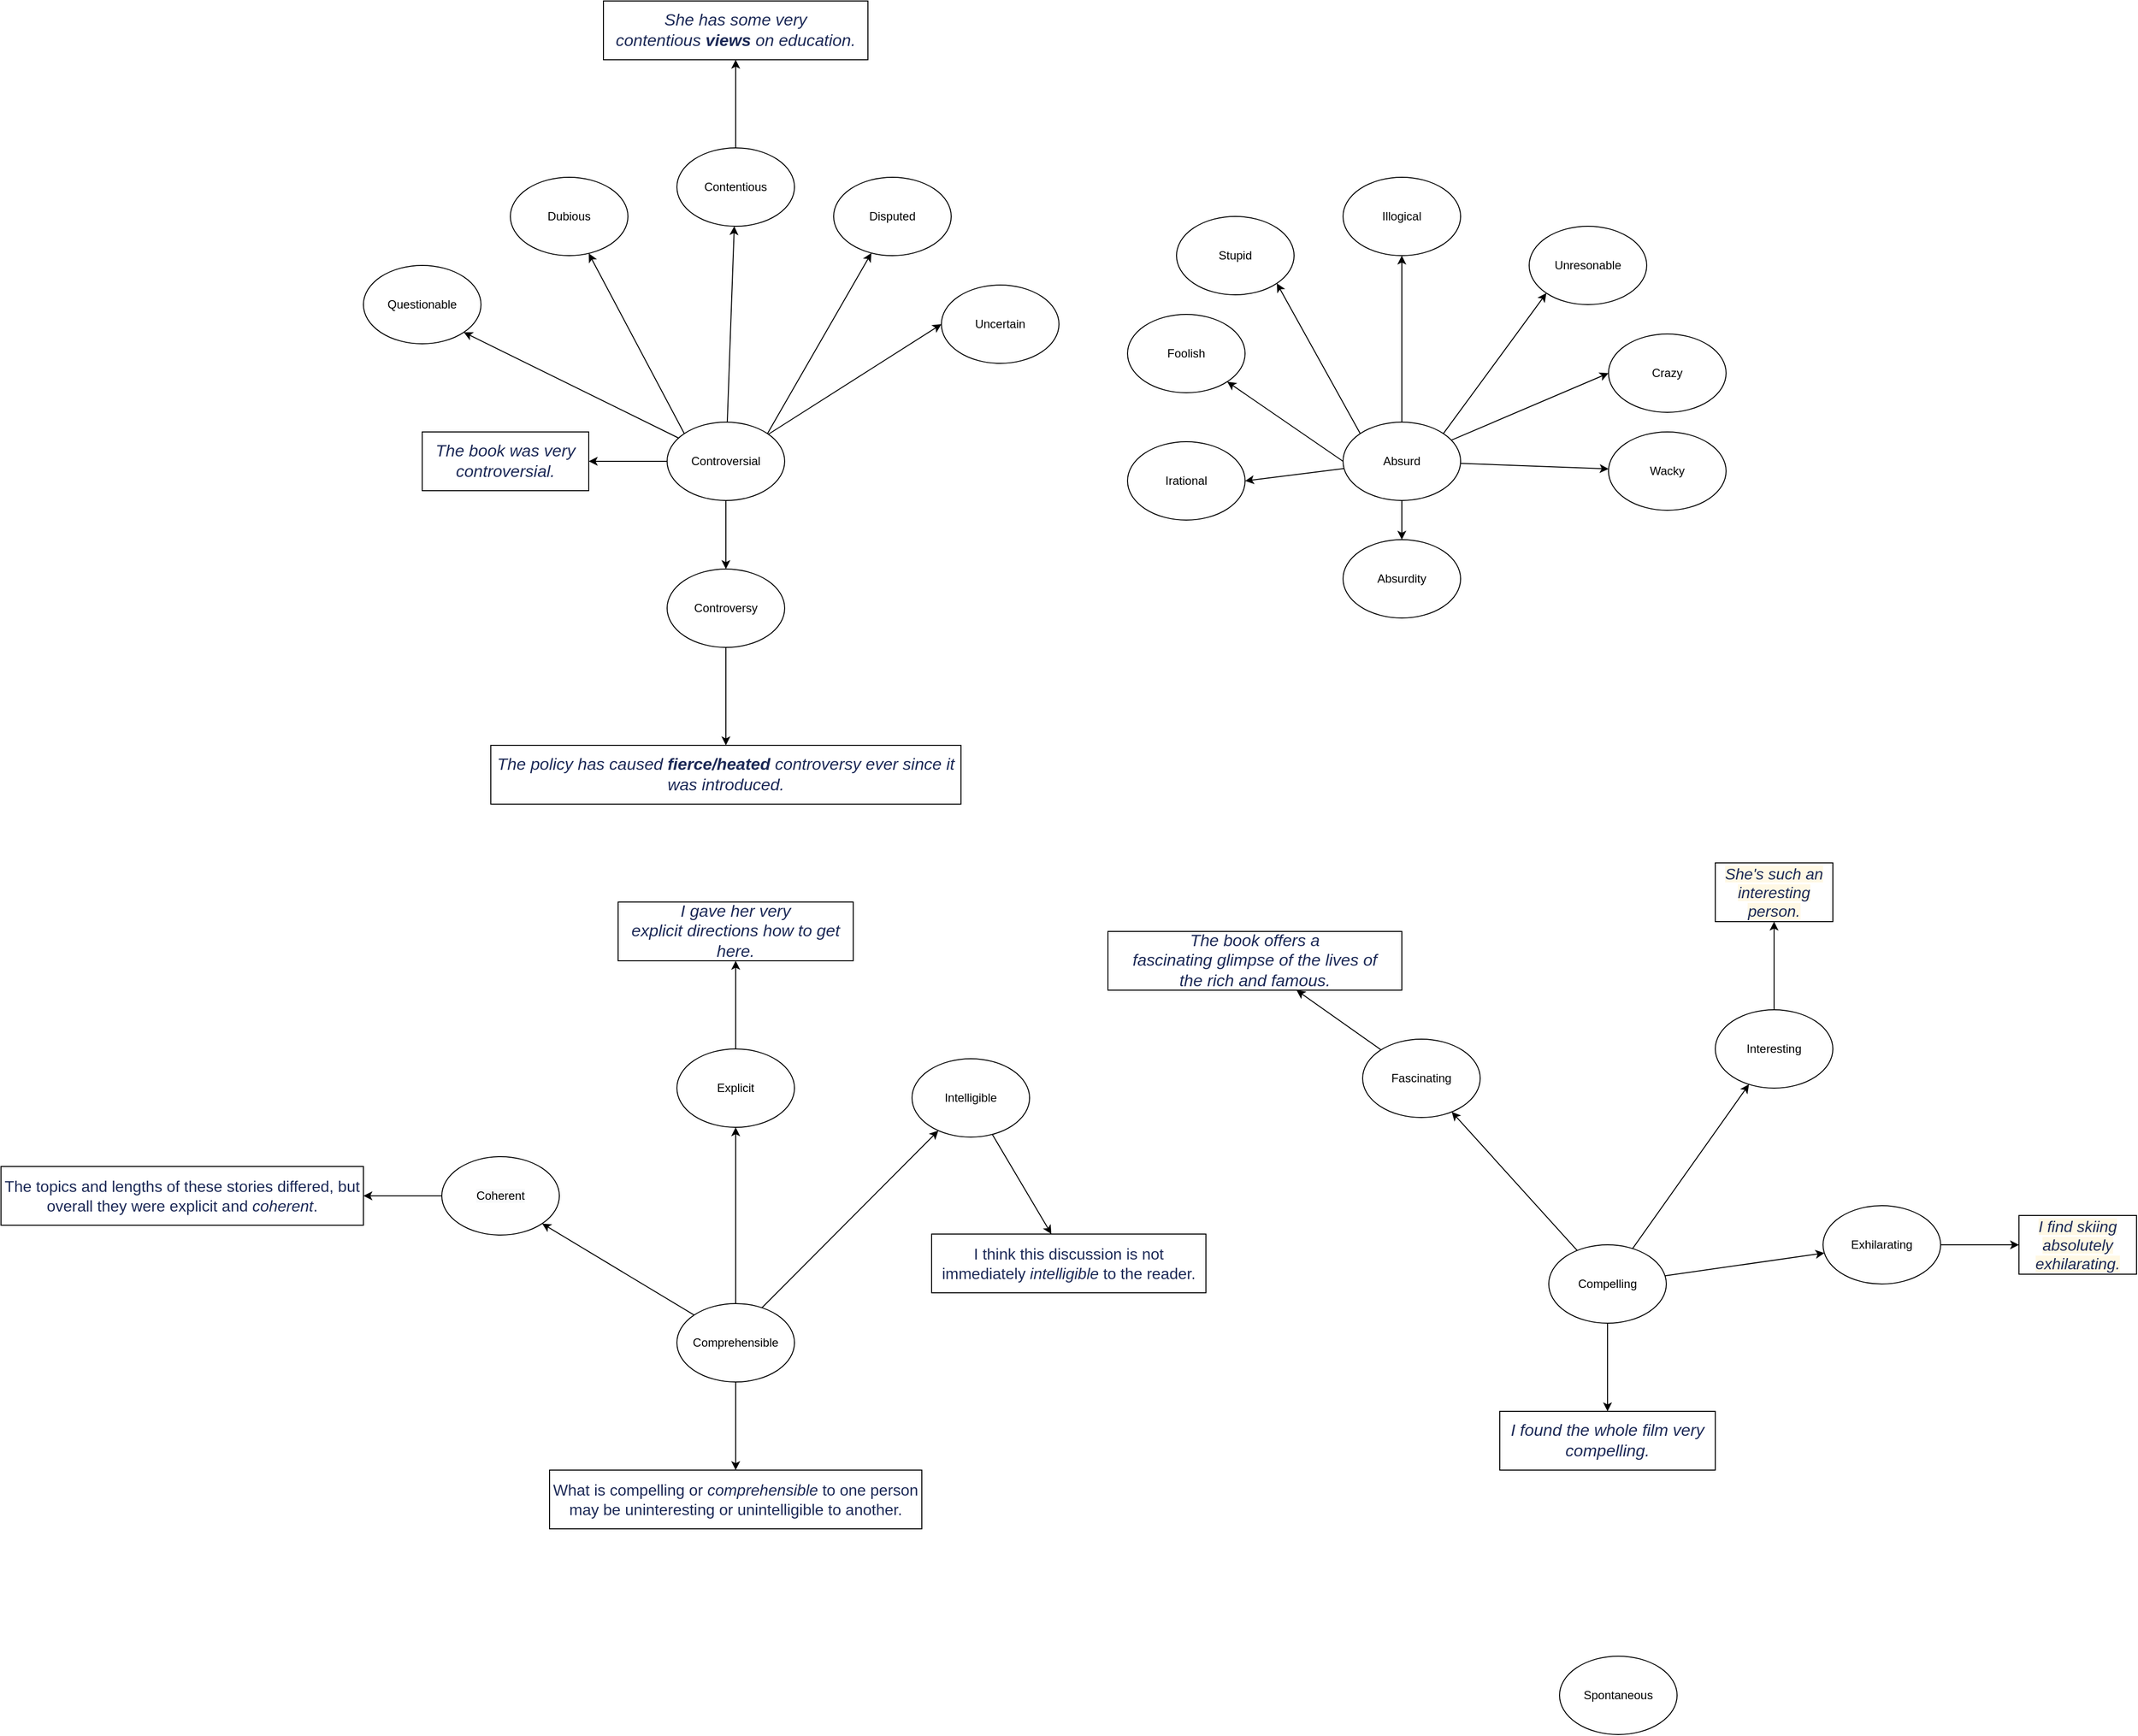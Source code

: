 <mxfile version="15.6.1" type="github" pages="2">
  <diagram id="hA7nYfaYkBIjUXooF4bN" name="Adj">
    <mxGraphModel dx="2182" dy="1942" grid="1" gridSize="10" guides="1" tooltips="1" connect="1" arrows="1" fold="1" page="1" pageScale="1" pageWidth="827" pageHeight="1169" math="0" shadow="0">
      <root>
        <mxCell id="0" />
        <mxCell id="1" parent="0" />
        <mxCell id="55Ju3cq9aCfKq7qBWieg-3" value="" style="rounded=0;orthogonalLoop=1;jettySize=auto;html=1;" parent="1" source="55Ju3cq9aCfKq7qBWieg-1" target="55Ju3cq9aCfKq7qBWieg-2" edge="1">
          <mxGeometry relative="1" as="geometry" />
        </mxCell>
        <mxCell id="55Ju3cq9aCfKq7qBWieg-5" style="rounded=0;orthogonalLoop=1;jettySize=auto;html=1;exitX=1;exitY=0;exitDx=0;exitDy=0;" parent="1" source="55Ju3cq9aCfKq7qBWieg-1" target="55Ju3cq9aCfKq7qBWieg-4" edge="1">
          <mxGeometry relative="1" as="geometry" />
        </mxCell>
        <mxCell id="55Ju3cq9aCfKq7qBWieg-7" style="edgeStyle=none;rounded=0;orthogonalLoop=1;jettySize=auto;html=1;exitX=0;exitY=0;exitDx=0;exitDy=0;" parent="1" source="55Ju3cq9aCfKq7qBWieg-1" target="55Ju3cq9aCfKq7qBWieg-6" edge="1">
          <mxGeometry relative="1" as="geometry" />
        </mxCell>
        <mxCell id="55Ju3cq9aCfKq7qBWieg-9" style="edgeStyle=none;rounded=0;orthogonalLoop=1;jettySize=auto;html=1;entryX=1;entryY=1;entryDx=0;entryDy=0;" parent="1" source="55Ju3cq9aCfKq7qBWieg-1" target="55Ju3cq9aCfKq7qBWieg-8" edge="1">
          <mxGeometry relative="1" as="geometry" />
        </mxCell>
        <mxCell id="55Ju3cq9aCfKq7qBWieg-11" style="edgeStyle=none;rounded=0;orthogonalLoop=1;jettySize=auto;html=1;entryX=0;entryY=0.5;entryDx=0;entryDy=0;" parent="1" source="55Ju3cq9aCfKq7qBWieg-1" target="55Ju3cq9aCfKq7qBWieg-10" edge="1">
          <mxGeometry relative="1" as="geometry" />
        </mxCell>
        <mxCell id="55Ju3cq9aCfKq7qBWieg-13" value="" style="edgeStyle=none;rounded=0;orthogonalLoop=1;jettySize=auto;html=1;" parent="1" source="55Ju3cq9aCfKq7qBWieg-1" target="55Ju3cq9aCfKq7qBWieg-12" edge="1">
          <mxGeometry relative="1" as="geometry" />
        </mxCell>
        <mxCell id="VJlItySSwOdAPPNNXBNr-4" value="" style="edgeStyle=none;rounded=0;orthogonalLoop=1;jettySize=auto;html=1;" parent="1" source="55Ju3cq9aCfKq7qBWieg-1" target="VJlItySSwOdAPPNNXBNr-3" edge="1">
          <mxGeometry relative="1" as="geometry" />
        </mxCell>
        <mxCell id="55Ju3cq9aCfKq7qBWieg-1" value="Controversial" style="ellipse;whiteSpace=wrap;html=1;" parent="1" vertex="1">
          <mxGeometry x="330" y="280" width="120" height="80" as="geometry" />
        </mxCell>
        <mxCell id="VJlItySSwOdAPPNNXBNr-6" value="" style="edgeStyle=none;rounded=0;orthogonalLoop=1;jettySize=auto;html=1;" parent="1" source="55Ju3cq9aCfKq7qBWieg-2" target="VJlItySSwOdAPPNNXBNr-5" edge="1">
          <mxGeometry relative="1" as="geometry" />
        </mxCell>
        <mxCell id="55Ju3cq9aCfKq7qBWieg-2" value="Contentious" style="ellipse;whiteSpace=wrap;html=1;" parent="1" vertex="1">
          <mxGeometry x="340" width="120" height="80" as="geometry" />
        </mxCell>
        <mxCell id="55Ju3cq9aCfKq7qBWieg-4" value="Disputed" style="ellipse;whiteSpace=wrap;html=1;" parent="1" vertex="1">
          <mxGeometry x="500" y="30" width="120" height="80" as="geometry" />
        </mxCell>
        <mxCell id="55Ju3cq9aCfKq7qBWieg-6" value="Dubious" style="ellipse;whiteSpace=wrap;html=1;" parent="1" vertex="1">
          <mxGeometry x="170" y="30" width="120" height="80" as="geometry" />
        </mxCell>
        <mxCell id="55Ju3cq9aCfKq7qBWieg-8" value="Questionable" style="ellipse;whiteSpace=wrap;html=1;" parent="1" vertex="1">
          <mxGeometry x="20" y="120" width="120" height="80" as="geometry" />
        </mxCell>
        <mxCell id="55Ju3cq9aCfKq7qBWieg-10" value="Uncertain" style="ellipse;whiteSpace=wrap;html=1;" parent="1" vertex="1">
          <mxGeometry x="610" y="140" width="120" height="80" as="geometry" />
        </mxCell>
        <mxCell id="VJlItySSwOdAPPNNXBNr-2" value="" style="edgeStyle=none;rounded=0;orthogonalLoop=1;jettySize=auto;html=1;" parent="1" source="55Ju3cq9aCfKq7qBWieg-12" target="VJlItySSwOdAPPNNXBNr-1" edge="1">
          <mxGeometry relative="1" as="geometry" />
        </mxCell>
        <mxCell id="55Ju3cq9aCfKq7qBWieg-12" value="Controversy" style="ellipse;whiteSpace=wrap;html=1;" parent="1" vertex="1">
          <mxGeometry x="330" y="430" width="120" height="80" as="geometry" />
        </mxCell>
        <mxCell id="55Ju3cq9aCfKq7qBWieg-16" value="" style="edgeStyle=none;rounded=0;orthogonalLoop=1;jettySize=auto;html=1;" parent="1" source="55Ju3cq9aCfKq7qBWieg-14" target="55Ju3cq9aCfKq7qBWieg-15" edge="1">
          <mxGeometry relative="1" as="geometry" />
        </mxCell>
        <mxCell id="55Ju3cq9aCfKq7qBWieg-18" style="edgeStyle=none;rounded=0;orthogonalLoop=1;jettySize=auto;html=1;exitX=1;exitY=0;exitDx=0;exitDy=0;entryX=0;entryY=1;entryDx=0;entryDy=0;" parent="1" source="55Ju3cq9aCfKq7qBWieg-14" target="55Ju3cq9aCfKq7qBWieg-17" edge="1">
          <mxGeometry relative="1" as="geometry" />
        </mxCell>
        <mxCell id="55Ju3cq9aCfKq7qBWieg-20" style="edgeStyle=none;rounded=0;orthogonalLoop=1;jettySize=auto;html=1;entryX=0;entryY=0.5;entryDx=0;entryDy=0;" parent="1" source="55Ju3cq9aCfKq7qBWieg-14" target="55Ju3cq9aCfKq7qBWieg-19" edge="1">
          <mxGeometry relative="1" as="geometry" />
        </mxCell>
        <mxCell id="55Ju3cq9aCfKq7qBWieg-22" style="edgeStyle=none;rounded=0;orthogonalLoop=1;jettySize=auto;html=1;exitX=0;exitY=0;exitDx=0;exitDy=0;entryX=1;entryY=1;entryDx=0;entryDy=0;" parent="1" source="55Ju3cq9aCfKq7qBWieg-14" target="55Ju3cq9aCfKq7qBWieg-21" edge="1">
          <mxGeometry relative="1" as="geometry" />
        </mxCell>
        <mxCell id="55Ju3cq9aCfKq7qBWieg-24" style="edgeStyle=none;rounded=0;orthogonalLoop=1;jettySize=auto;html=1;exitX=0;exitY=0.5;exitDx=0;exitDy=0;" parent="1" source="55Ju3cq9aCfKq7qBWieg-14" target="55Ju3cq9aCfKq7qBWieg-23" edge="1">
          <mxGeometry relative="1" as="geometry" />
        </mxCell>
        <mxCell id="55Ju3cq9aCfKq7qBWieg-26" style="edgeStyle=none;rounded=0;orthogonalLoop=1;jettySize=auto;html=1;entryX=1;entryY=0.5;entryDx=0;entryDy=0;" parent="1" source="55Ju3cq9aCfKq7qBWieg-14" target="55Ju3cq9aCfKq7qBWieg-25" edge="1">
          <mxGeometry relative="1" as="geometry" />
        </mxCell>
        <mxCell id="55Ju3cq9aCfKq7qBWieg-28" style="edgeStyle=none;rounded=0;orthogonalLoop=1;jettySize=auto;html=1;" parent="1" source="55Ju3cq9aCfKq7qBWieg-14" target="55Ju3cq9aCfKq7qBWieg-27" edge="1">
          <mxGeometry relative="1" as="geometry" />
        </mxCell>
        <mxCell id="55Ju3cq9aCfKq7qBWieg-30" value="" style="edgeStyle=none;rounded=0;orthogonalLoop=1;jettySize=auto;html=1;" parent="1" source="55Ju3cq9aCfKq7qBWieg-14" target="55Ju3cq9aCfKq7qBWieg-29" edge="1">
          <mxGeometry relative="1" as="geometry" />
        </mxCell>
        <mxCell id="55Ju3cq9aCfKq7qBWieg-14" value="Absurd" style="ellipse;whiteSpace=wrap;html=1;" parent="1" vertex="1">
          <mxGeometry x="1020" y="280" width="120" height="80" as="geometry" />
        </mxCell>
        <mxCell id="55Ju3cq9aCfKq7qBWieg-15" value="Illogical" style="ellipse;whiteSpace=wrap;html=1;" parent="1" vertex="1">
          <mxGeometry x="1020" y="30" width="120" height="80" as="geometry" />
        </mxCell>
        <mxCell id="55Ju3cq9aCfKq7qBWieg-17" value="Unresonable" style="ellipse;whiteSpace=wrap;html=1;" parent="1" vertex="1">
          <mxGeometry x="1210" y="80" width="120" height="80" as="geometry" />
        </mxCell>
        <mxCell id="55Ju3cq9aCfKq7qBWieg-19" value="Crazy" style="ellipse;whiteSpace=wrap;html=1;" parent="1" vertex="1">
          <mxGeometry x="1291" y="190" width="120" height="80" as="geometry" />
        </mxCell>
        <mxCell id="55Ju3cq9aCfKq7qBWieg-21" value="Stupid" style="ellipse;whiteSpace=wrap;html=1;" parent="1" vertex="1">
          <mxGeometry x="850" y="70" width="120" height="80" as="geometry" />
        </mxCell>
        <mxCell id="55Ju3cq9aCfKq7qBWieg-23" value="Foolish" style="ellipse;whiteSpace=wrap;html=1;" parent="1" vertex="1">
          <mxGeometry x="800" y="170" width="120" height="80" as="geometry" />
        </mxCell>
        <mxCell id="55Ju3cq9aCfKq7qBWieg-25" value="Irational" style="ellipse;whiteSpace=wrap;html=1;" parent="1" vertex="1">
          <mxGeometry x="800" y="300" width="120" height="80" as="geometry" />
        </mxCell>
        <mxCell id="55Ju3cq9aCfKq7qBWieg-27" value="Wacky" style="ellipse;whiteSpace=wrap;html=1;" parent="1" vertex="1">
          <mxGeometry x="1291" y="290" width="120" height="80" as="geometry" />
        </mxCell>
        <mxCell id="55Ju3cq9aCfKq7qBWieg-29" value="Absurdity" style="ellipse;whiteSpace=wrap;html=1;" parent="1" vertex="1">
          <mxGeometry x="1020" y="400" width="120" height="80" as="geometry" />
        </mxCell>
        <mxCell id="VJlItySSwOdAPPNNXBNr-1" value="&lt;span style=&quot;color: rgb(29, 42, 87); font-size: 17px; font-style: italic; font-weight: 400; letter-spacing: normal; text-indent: 0px; text-transform: none; word-spacing: 0px; display: inline; float: none;&quot;&gt;The&lt;span&gt;&amp;nbsp;&lt;/span&gt;&lt;/span&gt;&lt;a class=&quot;query&quot; href=&quot;https://dictionary.cambridge.org/vi/dictionary/english/policy&quot; title=&quot;policy&quot; style=&quot;box-sizing: border-box; background-color: transparent; text-decoration: none; color: rgb(29, 42, 87); cursor: pointer; font-size: 17px; font-style: italic; font-weight: 400; letter-spacing: normal; text-indent: 0px; text-transform: none; word-spacing: 0px;&quot;&gt;policy&lt;/a&gt;&lt;span style=&quot;color: rgb(29, 42, 87); font-size: 17px; font-style: italic; font-weight: 400; letter-spacing: normal; text-indent: 0px; text-transform: none; word-spacing: 0px; display: inline; float: none;&quot;&gt;&lt;span&gt;&amp;nbsp;&lt;/span&gt;has&lt;span&gt;&amp;nbsp;&lt;/span&gt;&lt;/span&gt;&lt;a class=&quot;query&quot; href=&quot;https://dictionary.cambridge.org/vi/dictionary/english/cause&quot; title=&quot;caused&quot; style=&quot;box-sizing: border-box; background-color: transparent; text-decoration: none; color: rgb(29, 42, 87); cursor: pointer; font-size: 17px; font-style: italic; font-weight: 400; letter-spacing: normal; text-indent: 0px; text-transform: none; word-spacing: 0px;&quot;&gt;caused&lt;/a&gt;&lt;span style=&quot;color: rgb(29, 42, 87); font-size: 17px; font-style: italic; font-weight: 400; letter-spacing: normal; text-indent: 0px; text-transform: none; word-spacing: 0px; display: inline; float: none;&quot;&gt;&lt;span&gt;&amp;nbsp;&lt;/span&gt;&lt;/span&gt;&lt;span class=&quot;b db&quot; style=&quot;box-sizing: border-box; font-weight: 700; color: rgb(29, 42, 87); font-size: 17px; font-style: italic; letter-spacing: normal; text-indent: 0px; text-transform: none; word-spacing: 0px;&quot;&gt;&lt;a class=&quot;query&quot; href=&quot;https://dictionary.cambridge.org/vi/dictionary/english/fierce&quot; title=&quot;fierce&quot; style=&quot;box-sizing: border-box ; background-color: transparent ; text-decoration: none ; color: rgb(29 , 42 , 87) ; cursor: pointer&quot;&gt;fierce&lt;/a&gt;/&lt;a class=&quot;query&quot; href=&quot;https://dictionary.cambridge.org/vi/dictionary/english/heated&quot; title=&quot;heated&quot; style=&quot;box-sizing: border-box ; background-color: transparent ; text-decoration: none ; color: rgb(29 , 42 , 87) ; cursor: pointer&quot;&gt;heated&lt;/a&gt;&lt;/span&gt;&lt;span style=&quot;color: rgb(29, 42, 87); font-size: 17px; font-style: italic; font-weight: 400; letter-spacing: normal; text-indent: 0px; text-transform: none; word-spacing: 0px; display: inline; float: none;&quot;&gt;&lt;span&gt;&amp;nbsp;&lt;/span&gt;controversy&lt;span&gt;&amp;nbsp;&lt;/span&gt;&lt;/span&gt;&lt;a class=&quot;query&quot; href=&quot;https://dictionary.cambridge.org/vi/dictionary/english/ever&quot; title=&quot;ever&quot; style=&quot;box-sizing: border-box; background-color: transparent; text-decoration: none; color: rgb(29, 42, 87); cursor: pointer; font-size: 17px; font-style: italic; font-weight: 400; letter-spacing: normal; text-indent: 0px; text-transform: none; word-spacing: 0px;&quot;&gt;ever&lt;/a&gt;&lt;span style=&quot;color: rgb(29, 42, 87); font-size: 17px; font-style: italic; font-weight: 400; letter-spacing: normal; text-indent: 0px; text-transform: none; word-spacing: 0px; display: inline; float: none;&quot;&gt;&lt;span&gt;&amp;nbsp;&lt;/span&gt;since it was&lt;span&gt;&amp;nbsp;&lt;/span&gt;&lt;/span&gt;&lt;a class=&quot;query&quot; href=&quot;https://dictionary.cambridge.org/vi/dictionary/english/introduce&quot; title=&quot;introduced&quot; style=&quot;box-sizing: border-box; background-color: transparent; text-decoration: none; color: rgb(29, 42, 87); cursor: pointer; font-size: 17px; font-style: italic; font-weight: 400; letter-spacing: normal; text-indent: 0px; text-transform: none; word-spacing: 0px;&quot;&gt;introduced&lt;/a&gt;&lt;span style=&quot;color: rgb(29, 42, 87); font-size: 17px; font-style: italic; font-weight: 400; letter-spacing: normal; text-indent: 0px; text-transform: none; word-spacing: 0px; display: inline; float: none;&quot;&gt;.&lt;/span&gt;" style="whiteSpace=wrap;html=1;" parent="1" vertex="1">
          <mxGeometry x="150" y="610" width="480" height="60" as="geometry" />
        </mxCell>
        <mxCell id="VJlItySSwOdAPPNNXBNr-3" value="&lt;span style=&quot;color: rgb(29, 42, 87); font-size: 17px; font-style: italic; font-weight: 400; letter-spacing: normal; text-indent: 0px; text-transform: none; word-spacing: 0px; display: inline; float: none;&quot;&gt;The&lt;span&gt;&amp;nbsp;&lt;/span&gt;&lt;/span&gt;&lt;a class=&quot;query&quot; href=&quot;https://dictionary.cambridge.org/vi/dictionary/english/book&quot; title=&quot;book&quot; style=&quot;box-sizing: border-box; background-color: transparent; text-decoration: none; color: rgb(29, 42, 87); cursor: pointer; font-size: 17px; font-style: italic; font-weight: 400; letter-spacing: normal; text-indent: 0px; text-transform: none; word-spacing: 0px;&quot;&gt;book&lt;/a&gt;&lt;span style=&quot;color: rgb(29, 42, 87); font-size: 17px; font-style: italic; font-weight: 400; letter-spacing: normal; text-indent: 0px; text-transform: none; word-spacing: 0px; display: inline; float: none;&quot;&gt;&lt;span&gt;&amp;nbsp;&lt;/span&gt;was very controversial.&lt;/span&gt;" style="whiteSpace=wrap;html=1;" parent="1" vertex="1">
          <mxGeometry x="80" y="290" width="170" height="60" as="geometry" />
        </mxCell>
        <mxCell id="VJlItySSwOdAPPNNXBNr-5" value="&lt;span style=&quot;color: rgb(29, 42, 87); font-size: 17px; font-style: italic; font-weight: 400; letter-spacing: normal; text-indent: 0px; text-transform: none; word-spacing: 0px; display: inline; float: none;&quot;&gt;She has some very contentious&lt;span&gt;&amp;nbsp;&lt;/span&gt;&lt;/span&gt;&lt;span class=&quot;b db&quot; style=&quot;box-sizing: border-box; font-weight: 700; color: rgb(29, 42, 87); font-size: 17px; font-style: italic; letter-spacing: normal; text-indent: 0px; text-transform: none; word-spacing: 0px;&quot;&gt;&lt;a class=&quot;query&quot; href=&quot;https://dictionary.cambridge.org/vi/dictionary/english/view&quot; title=&quot;views&quot; style=&quot;box-sizing: border-box ; background-color: transparent ; text-decoration: none ; color: rgb(29 , 42 , 87) ; cursor: pointer&quot;&gt;views&lt;/a&gt;&lt;/span&gt;&lt;span style=&quot;color: rgb(29, 42, 87); font-size: 17px; font-style: italic; font-weight: 400; letter-spacing: normal; text-indent: 0px; text-transform: none; word-spacing: 0px; display: inline; float: none;&quot;&gt;&lt;span&gt;&amp;nbsp;&lt;/span&gt;on&lt;span&gt;&amp;nbsp;&lt;/span&gt;&lt;/span&gt;&lt;a class=&quot;query&quot; href=&quot;https://dictionary.cambridge.org/vi/dictionary/english/education&quot; title=&quot;education&quot; style=&quot;box-sizing: border-box; background-color: transparent; text-decoration: none; color: rgb(29, 42, 87); cursor: pointer; font-size: 17px; font-style: italic; font-weight: 400; letter-spacing: normal; text-indent: 0px; text-transform: none; word-spacing: 0px;&quot;&gt;education&lt;/a&gt;&lt;span style=&quot;color: rgb(29, 42, 87); font-size: 17px; font-style: italic; font-weight: 400; letter-spacing: normal; text-indent: 0px; text-transform: none; word-spacing: 0px; display: inline; float: none;&quot;&gt;.&lt;/span&gt;" style="whiteSpace=wrap;html=1;" parent="1" vertex="1">
          <mxGeometry x="265" y="-150" width="270" height="60" as="geometry" />
        </mxCell>
        <mxCell id="mvb9WVDTiWPov-UJVNht-3" value="" style="rounded=0;orthogonalLoop=1;jettySize=auto;html=1;" edge="1" parent="1" source="mvb9WVDTiWPov-UJVNht-1" target="mvb9WVDTiWPov-UJVNht-2">
          <mxGeometry relative="1" as="geometry" />
        </mxCell>
        <mxCell id="mvb9WVDTiWPov-UJVNht-7" style="edgeStyle=none;rounded=0;orthogonalLoop=1;jettySize=auto;html=1;exitX=0;exitY=0;exitDx=0;exitDy=0;entryX=1;entryY=1;entryDx=0;entryDy=0;" edge="1" parent="1" source="mvb9WVDTiWPov-UJVNht-1" target="mvb9WVDTiWPov-UJVNht-6">
          <mxGeometry relative="1" as="geometry" />
        </mxCell>
        <mxCell id="mvb9WVDTiWPov-UJVNht-11" style="edgeStyle=none;rounded=0;orthogonalLoop=1;jettySize=auto;html=1;exitX=0.5;exitY=0;exitDx=0;exitDy=0;" edge="1" parent="1" source="mvb9WVDTiWPov-UJVNht-1" target="mvb9WVDTiWPov-UJVNht-10">
          <mxGeometry relative="1" as="geometry" />
        </mxCell>
        <mxCell id="mvb9WVDTiWPov-UJVNht-15" style="edgeStyle=none;rounded=0;orthogonalLoop=1;jettySize=auto;html=1;exitX=0.717;exitY=0.063;exitDx=0;exitDy=0;exitPerimeter=0;" edge="1" parent="1" source="mvb9WVDTiWPov-UJVNht-1" target="mvb9WVDTiWPov-UJVNht-14">
          <mxGeometry relative="1" as="geometry" />
        </mxCell>
        <mxCell id="mvb9WVDTiWPov-UJVNht-1" value="Comprehensible" style="ellipse;whiteSpace=wrap;html=1;" vertex="1" parent="1">
          <mxGeometry x="340" y="1180" width="120" height="80" as="geometry" />
        </mxCell>
        <mxCell id="mvb9WVDTiWPov-UJVNht-2" value="&lt;span class=&quot;deg&quot; style=&quot;box-sizing: border-box; color: rgb(29, 42, 87); font-family: arial, helvetica, sans-serif; font-size: 16px; font-style: normal; font-weight: 400; letter-spacing: normal; text-indent: 0px; text-transform: none; word-spacing: 0px;&quot;&gt;What is compelling or&lt;span&gt;&amp;nbsp;&lt;/span&gt;&lt;em style=&quot;box-sizing: border-box&quot;&gt;comprehensible&lt;/em&gt;&lt;span&gt;&amp;nbsp;&lt;/span&gt;to one person may be uninteresting or unintelligible to another.&lt;/span&gt;&lt;span style=&quot;color: rgb(29, 42, 87); font-family: arial, helvetica, sans-serif; font-size: 16px; font-style: normal; font-weight: 400; letter-spacing: normal; text-indent: 0px; text-transform: none; word-spacing: 0px; display: inline; float: none;&quot;&gt;&lt;/span&gt;&lt;br class=&quot;Apple-interchange-newline&quot;&gt;" style="whiteSpace=wrap;html=1;" vertex="1" parent="1">
          <mxGeometry x="210" y="1350" width="380" height="60" as="geometry" />
        </mxCell>
        <mxCell id="mvb9WVDTiWPov-UJVNht-19" value="" style="edgeStyle=none;rounded=0;orthogonalLoop=1;jettySize=auto;html=1;" edge="1" parent="1" source="mvb9WVDTiWPov-UJVNht-4" target="mvb9WVDTiWPov-UJVNht-18">
          <mxGeometry relative="1" as="geometry" />
        </mxCell>
        <mxCell id="mvb9WVDTiWPov-UJVNht-21" value="" style="edgeStyle=none;rounded=0;orthogonalLoop=1;jettySize=auto;html=1;" edge="1" parent="1" source="mvb9WVDTiWPov-UJVNht-4" target="mvb9WVDTiWPov-UJVNht-20">
          <mxGeometry relative="1" as="geometry" />
        </mxCell>
        <mxCell id="mvb9WVDTiWPov-UJVNht-25" value="" style="edgeStyle=none;rounded=0;orthogonalLoop=1;jettySize=auto;html=1;" edge="1" parent="1" source="mvb9WVDTiWPov-UJVNht-4" target="mvb9WVDTiWPov-UJVNht-24">
          <mxGeometry relative="1" as="geometry" />
        </mxCell>
        <mxCell id="mvb9WVDTiWPov-UJVNht-31" value="" style="edgeStyle=none;rounded=0;orthogonalLoop=1;jettySize=auto;html=1;" edge="1" parent="1" source="mvb9WVDTiWPov-UJVNht-4" target="mvb9WVDTiWPov-UJVNht-30">
          <mxGeometry relative="1" as="geometry" />
        </mxCell>
        <mxCell id="mvb9WVDTiWPov-UJVNht-4" value="Compelling" style="ellipse;whiteSpace=wrap;html=1;" vertex="1" parent="1">
          <mxGeometry x="1230" y="1120" width="120" height="80" as="geometry" />
        </mxCell>
        <mxCell id="mvb9WVDTiWPov-UJVNht-9" value="" style="edgeStyle=none;rounded=0;orthogonalLoop=1;jettySize=auto;html=1;" edge="1" parent="1" source="mvb9WVDTiWPov-UJVNht-6" target="mvb9WVDTiWPov-UJVNht-8">
          <mxGeometry relative="1" as="geometry" />
        </mxCell>
        <mxCell id="mvb9WVDTiWPov-UJVNht-6" value="&lt;span style=&quot;color: rgb(0 , 0 , 0) ; font-family: &amp;#34;helvetica&amp;#34; ; font-size: 12px ; font-style: normal ; font-weight: 400 ; letter-spacing: normal ; text-align: center ; text-indent: 0px ; text-transform: none ; word-spacing: 0px ; background-color: rgb(248 , 249 , 250) ; display: inline ; float: none&quot;&gt;Coherent&lt;/span&gt;" style="ellipse;whiteSpace=wrap;html=1;" vertex="1" parent="1">
          <mxGeometry x="100" y="1030" width="120" height="80" as="geometry" />
        </mxCell>
        <mxCell id="mvb9WVDTiWPov-UJVNht-8" value="&lt;span style=&quot;color: rgb(29 , 42 , 87) ; font-family: &amp;#34;arial&amp;#34; , &amp;#34;helvetica&amp;#34; , sans-serif ; font-size: 16px ; font-style: normal ; font-weight: 400 ; letter-spacing: normal ; text-indent: 0px ; text-transform: none ; word-spacing: 0px ; display: inline ; float: none&quot;&gt;The topics and lengths of these stories differed, but overall they were explicit and&lt;span&gt;&amp;nbsp;&lt;/span&gt;&lt;/span&gt;&lt;em style=&quot;box-sizing: border-box ; color: rgb(29 , 42 , 87) ; font-family: &amp;#34;arial&amp;#34; , &amp;#34;helvetica&amp;#34; , sans-serif ; font-size: 16px ; font-weight: 400 ; letter-spacing: normal ; text-indent: 0px ; text-transform: none ; word-spacing: 0px&quot;&gt;coherent&lt;/em&gt;&lt;span style=&quot;color: rgb(29 , 42 , 87) ; font-family: &amp;#34;arial&amp;#34; , &amp;#34;helvetica&amp;#34; , sans-serif ; font-size: 16px ; font-style: normal ; font-weight: 400 ; letter-spacing: normal ; text-indent: 0px ; text-transform: none ; word-spacing: 0px ; display: inline ; float: none&quot;&gt;.&lt;/span&gt;" style="whiteSpace=wrap;html=1;" vertex="1" parent="1">
          <mxGeometry x="-350" y="1040" width="370" height="60" as="geometry" />
        </mxCell>
        <mxCell id="mvb9WVDTiWPov-UJVNht-13" value="" style="edgeStyle=none;rounded=0;orthogonalLoop=1;jettySize=auto;html=1;" edge="1" parent="1" source="mvb9WVDTiWPov-UJVNht-10" target="mvb9WVDTiWPov-UJVNht-12">
          <mxGeometry relative="1" as="geometry" />
        </mxCell>
        <mxCell id="mvb9WVDTiWPov-UJVNht-10" value="Explicit" style="ellipse;whiteSpace=wrap;html=1;" vertex="1" parent="1">
          <mxGeometry x="340" y="920" width="120" height="80" as="geometry" />
        </mxCell>
        <mxCell id="mvb9WVDTiWPov-UJVNht-12" value="&lt;span style=&quot;color: rgb(29, 42, 87); font-size: 17px; font-style: italic; font-weight: 400; letter-spacing: normal; text-indent: 0px; text-transform: none; word-spacing: 0px; display: inline; float: none;&quot;&gt;I gave her very explicit&lt;span&gt;&amp;nbsp;&lt;/span&gt;&lt;/span&gt;&lt;a class=&quot;query&quot; href=&quot;https://dictionary.cambridge.org/vi/dictionary/english/direction&quot; title=&quot;directions&quot; style=&quot;box-sizing: border-box; background-color: transparent; text-decoration: none; color: rgb(29, 42, 87); cursor: pointer; font-size: 17px; font-style: italic; font-weight: 400; letter-spacing: normal; text-indent: 0px; text-transform: none; word-spacing: 0px;&quot;&gt;directions&lt;/a&gt;&lt;span style=&quot;color: rgb(29, 42, 87); font-size: 17px; font-style: italic; font-weight: 400; letter-spacing: normal; text-indent: 0px; text-transform: none; word-spacing: 0px; display: inline; float: none;&quot;&gt;&lt;span&gt;&amp;nbsp;&lt;/span&gt;how to get here.&lt;/span&gt;" style="whiteSpace=wrap;html=1;" vertex="1" parent="1">
          <mxGeometry x="280" y="770" width="240" height="60" as="geometry" />
        </mxCell>
        <mxCell id="mvb9WVDTiWPov-UJVNht-17" value="" style="edgeStyle=none;rounded=0;orthogonalLoop=1;jettySize=auto;html=1;" edge="1" parent="1" source="mvb9WVDTiWPov-UJVNht-14" target="mvb9WVDTiWPov-UJVNht-16">
          <mxGeometry relative="1" as="geometry" />
        </mxCell>
        <mxCell id="mvb9WVDTiWPov-UJVNht-14" value="Intelligible" style="ellipse;whiteSpace=wrap;html=1;" vertex="1" parent="1">
          <mxGeometry x="580" y="930" width="120" height="80" as="geometry" />
        </mxCell>
        <mxCell id="mvb9WVDTiWPov-UJVNht-16" value="&lt;span style=&quot;color: rgb(29, 42, 87); font-family: arial, helvetica, sans-serif; font-size: 16px; font-style: normal; font-weight: 400; letter-spacing: normal; text-indent: 0px; text-transform: none; word-spacing: 0px; display: inline; float: none;&quot;&gt;I think this discussion is not immediately&lt;span&gt;&amp;nbsp;&lt;/span&gt;&lt;/span&gt;&lt;em style=&quot;box-sizing: border-box; color: rgb(29, 42, 87); font-family: arial, helvetica, sans-serif; font-size: 16px; font-weight: 400; letter-spacing: normal; text-indent: 0px; text-transform: none; word-spacing: 0px;&quot;&gt;intelligible&lt;/em&gt;&lt;span style=&quot;color: rgb(29, 42, 87); font-family: arial, helvetica, sans-serif; font-size: 16px; font-style: normal; font-weight: 400; letter-spacing: normal; text-indent: 0px; text-transform: none; word-spacing: 0px; display: inline; float: none;&quot;&gt;&lt;span&gt;&amp;nbsp;&lt;/span&gt;to the reader.&lt;/span&gt;" style="whiteSpace=wrap;html=1;" vertex="1" parent="1">
          <mxGeometry x="600" y="1109" width="280" height="60" as="geometry" />
        </mxCell>
        <mxCell id="mvb9WVDTiWPov-UJVNht-18" value="&lt;span style=&quot;color: rgb(29, 42, 87); font-size: 17px; font-style: italic; font-weight: 400; letter-spacing: normal; text-indent: 0px; text-transform: none; word-spacing: 0px; display: inline; float: none;&quot;&gt;I&lt;span&gt;&amp;nbsp;&lt;/span&gt;&lt;/span&gt;&lt;a class=&quot;query&quot; href=&quot;https://dictionary.cambridge.org/vi/dictionary/english/found&quot; title=&quot;found&quot; style=&quot;box-sizing: border-box; background-color: transparent; text-decoration: none; color: rgb(29, 42, 87); cursor: pointer; font-size: 17px; font-style: italic; font-weight: 400; letter-spacing: normal; text-indent: 0px; text-transform: none; word-spacing: 0px;&quot;&gt;found&lt;/a&gt;&lt;span style=&quot;color: rgb(29, 42, 87); font-size: 17px; font-style: italic; font-weight: 400; letter-spacing: normal; text-indent: 0px; text-transform: none; word-spacing: 0px; display: inline; float: none;&quot;&gt;&lt;span&gt;&amp;nbsp;&lt;/span&gt;the&lt;span&gt;&amp;nbsp;&lt;/span&gt;&lt;/span&gt;&lt;a class=&quot;query&quot; href=&quot;https://dictionary.cambridge.org/vi/dictionary/english/whole&quot; title=&quot;whole&quot; style=&quot;box-sizing: border-box; background-color: transparent; text-decoration: none; color: rgb(29, 42, 87); cursor: pointer; font-size: 17px; font-style: italic; font-weight: 400; letter-spacing: normal; text-indent: 0px; text-transform: none; word-spacing: 0px;&quot;&gt;whole&lt;/a&gt;&lt;span style=&quot;color: rgb(29, 42, 87); font-size: 17px; font-style: italic; font-weight: 400; letter-spacing: normal; text-indent: 0px; text-transform: none; word-spacing: 0px; display: inline; float: none;&quot;&gt;&lt;span&gt;&amp;nbsp;&lt;/span&gt;&lt;/span&gt;&lt;a class=&quot;query&quot; href=&quot;https://dictionary.cambridge.org/vi/dictionary/english/film&quot; title=&quot;film&quot; style=&quot;box-sizing: border-box; background-color: transparent; text-decoration: none; color: rgb(29, 42, 87); cursor: pointer; font-size: 17px; font-style: italic; font-weight: 400; letter-spacing: normal; text-indent: 0px; text-transform: none; word-spacing: 0px;&quot;&gt;film&lt;/a&gt;&lt;span style=&quot;color: rgb(29, 42, 87); font-size: 17px; font-style: italic; font-weight: 400; letter-spacing: normal; text-indent: 0px; text-transform: none; word-spacing: 0px; display: inline; float: none;&quot;&gt;&lt;span&gt;&amp;nbsp;&lt;/span&gt;very compelling.&lt;/span&gt;" style="whiteSpace=wrap;html=1;" vertex="1" parent="1">
          <mxGeometry x="1180" y="1290" width="220" height="60" as="geometry" />
        </mxCell>
        <mxCell id="mvb9WVDTiWPov-UJVNht-23" value="" style="edgeStyle=none;rounded=0;orthogonalLoop=1;jettySize=auto;html=1;" edge="1" parent="1" source="mvb9WVDTiWPov-UJVNht-20" target="mvb9WVDTiWPov-UJVNht-22">
          <mxGeometry relative="1" as="geometry" />
        </mxCell>
        <mxCell id="mvb9WVDTiWPov-UJVNht-20" value="Fascinating" style="ellipse;whiteSpace=wrap;html=1;" vertex="1" parent="1">
          <mxGeometry x="1040" y="910" width="120" height="80" as="geometry" />
        </mxCell>
        <mxCell id="mvb9WVDTiWPov-UJVNht-22" value="&lt;span style=&quot;color: rgb(29, 42, 87); font-size: 17px; font-style: italic; font-weight: 400; letter-spacing: normal; text-indent: 0px; text-transform: none; word-spacing: 0px; display: inline; float: none;&quot;&gt;The&lt;span&gt;&amp;nbsp;&lt;/span&gt;&lt;/span&gt;&lt;a class=&quot;query&quot; href=&quot;https://dictionary.cambridge.org/vi/dictionary/english/book&quot; title=&quot;book&quot; style=&quot;box-sizing: border-box; background-color: transparent; text-decoration: none; color: rgb(29, 42, 87); cursor: pointer; font-size: 17px; font-style: italic; font-weight: 400; letter-spacing: normal; text-indent: 0px; text-transform: none; word-spacing: 0px;&quot;&gt;book&lt;/a&gt;&lt;span style=&quot;color: rgb(29, 42, 87); font-size: 17px; font-style: italic; font-weight: 400; letter-spacing: normal; text-indent: 0px; text-transform: none; word-spacing: 0px; display: inline; float: none;&quot;&gt;&lt;span&gt;&amp;nbsp;&lt;/span&gt;&lt;/span&gt;&lt;a class=&quot;query&quot; href=&quot;https://dictionary.cambridge.org/vi/dictionary/english/offer&quot; title=&quot;offers&quot; style=&quot;box-sizing: border-box; background-color: transparent; text-decoration: none; color: rgb(29, 42, 87); cursor: pointer; font-size: 17px; font-style: italic; font-weight: 400; letter-spacing: normal; text-indent: 0px; text-transform: none; word-spacing: 0px;&quot;&gt;offers&lt;/a&gt;&lt;span style=&quot;color: rgb(29, 42, 87); font-size: 17px; font-style: italic; font-weight: 400; letter-spacing: normal; text-indent: 0px; text-transform: none; word-spacing: 0px; display: inline; float: none;&quot;&gt;&lt;span&gt;&amp;nbsp;&lt;/span&gt;a fascinating&lt;span&gt;&amp;nbsp;&lt;/span&gt;&lt;/span&gt;&lt;a class=&quot;query&quot; href=&quot;https://dictionary.cambridge.org/vi/dictionary/english/glimpse&quot; title=&quot;glimpse&quot; style=&quot;box-sizing: border-box; background-color: transparent; text-decoration: none; color: rgb(29, 42, 87); cursor: pointer; font-size: 17px; font-style: italic; font-weight: 400; letter-spacing: normal; text-indent: 0px; text-transform: none; word-spacing: 0px;&quot;&gt;glimpse&lt;/a&gt;&lt;span style=&quot;color: rgb(29, 42, 87); font-size: 17px; font-style: italic; font-weight: 400; letter-spacing: normal; text-indent: 0px; text-transform: none; word-spacing: 0px; display: inline; float: none;&quot;&gt;&lt;span&gt;&amp;nbsp;&lt;/span&gt;of the&lt;span&gt;&amp;nbsp;&lt;/span&gt;&lt;/span&gt;&lt;a class=&quot;query&quot; href=&quot;https://dictionary.cambridge.org/vi/dictionary/english/lives&quot; title=&quot;lives&quot; style=&quot;box-sizing: border-box; background-color: transparent; text-decoration: none; color: rgb(29, 42, 87); cursor: pointer; font-size: 17px; font-style: italic; font-weight: 400; letter-spacing: normal; text-indent: 0px; text-transform: none; word-spacing: 0px;&quot;&gt;lives&lt;/a&gt;&lt;span style=&quot;color: rgb(29, 42, 87); font-size: 17px; font-style: italic; font-weight: 400; letter-spacing: normal; text-indent: 0px; text-transform: none; word-spacing: 0px; display: inline; float: none;&quot;&gt;&lt;span&gt;&amp;nbsp;&lt;/span&gt;of the&lt;span&gt;&amp;nbsp;&lt;/span&gt;&lt;/span&gt;&lt;a class=&quot;query&quot; href=&quot;https://dictionary.cambridge.org/vi/dictionary/english/rich&quot; title=&quot;rich&quot; style=&quot;box-sizing: border-box; background-color: transparent; text-decoration: none; color: rgb(29, 42, 87); cursor: pointer; font-size: 17px; font-style: italic; font-weight: 400; letter-spacing: normal; text-indent: 0px; text-transform: none; word-spacing: 0px;&quot;&gt;rich&lt;/a&gt;&lt;span style=&quot;color: rgb(29, 42, 87); font-size: 17px; font-style: italic; font-weight: 400; letter-spacing: normal; text-indent: 0px; text-transform: none; word-spacing: 0px; display: inline; float: none;&quot;&gt;&lt;span&gt;&amp;nbsp;&lt;/span&gt;and&lt;span&gt;&amp;nbsp;&lt;/span&gt;&lt;/span&gt;&lt;a class=&quot;query&quot; href=&quot;https://dictionary.cambridge.org/vi/dictionary/english/famous&quot; title=&quot;famous&quot; style=&quot;box-sizing: border-box; background-color: transparent; text-decoration: none; color: rgb(29, 42, 87); cursor: pointer; font-size: 17px; font-style: italic; font-weight: 400; letter-spacing: normal; text-indent: 0px; text-transform: none; word-spacing: 0px;&quot;&gt;famous&lt;/a&gt;&lt;span style=&quot;color: rgb(29, 42, 87); font-size: 17px; font-style: italic; font-weight: 400; letter-spacing: normal; text-indent: 0px; text-transform: none; word-spacing: 0px; display: inline; float: none;&quot;&gt;.&lt;/span&gt;" style="whiteSpace=wrap;html=1;" vertex="1" parent="1">
          <mxGeometry x="780" y="800" width="300" height="60" as="geometry" />
        </mxCell>
        <mxCell id="mvb9WVDTiWPov-UJVNht-27" value="" style="edgeStyle=none;rounded=0;orthogonalLoop=1;jettySize=auto;html=1;" edge="1" parent="1" source="mvb9WVDTiWPov-UJVNht-24" target="mvb9WVDTiWPov-UJVNht-26">
          <mxGeometry relative="1" as="geometry" />
        </mxCell>
        <mxCell id="mvb9WVDTiWPov-UJVNht-24" value="Interesting" style="ellipse;whiteSpace=wrap;html=1;" vertex="1" parent="1">
          <mxGeometry x="1400" y="880" width="120" height="80" as="geometry" />
        </mxCell>
        <mxCell id="mvb9WVDTiWPov-UJVNht-26" value="&lt;span style=&quot;color: rgb(29 , 42 , 87) ; font-family: &amp;#34;arial&amp;#34; , &amp;#34;helvetica&amp;#34; , sans-serif ; font-size: 16px ; font-style: italic ; text-align: left ; text-indent: -10px ; background-color: rgb(255 , 248 , 228)&quot;&gt;She&#39;s such an interesting person.&lt;/span&gt;" style="whiteSpace=wrap;html=1;" vertex="1" parent="1">
          <mxGeometry x="1400" y="730" width="120" height="60" as="geometry" />
        </mxCell>
        <mxCell id="mvb9WVDTiWPov-UJVNht-33" value="" style="edgeStyle=none;rounded=0;orthogonalLoop=1;jettySize=auto;html=1;" edge="1" parent="1" source="mvb9WVDTiWPov-UJVNht-30" target="mvb9WVDTiWPov-UJVNht-32">
          <mxGeometry relative="1" as="geometry" />
        </mxCell>
        <mxCell id="mvb9WVDTiWPov-UJVNht-30" value="Exhilarating" style="ellipse;whiteSpace=wrap;html=1;" vertex="1" parent="1">
          <mxGeometry x="1510" y="1080" width="120" height="80" as="geometry" />
        </mxCell>
        <mxCell id="mvb9WVDTiWPov-UJVNht-32" value="&lt;span style=&quot;color: rgb(29, 42, 87); font-family: arial, helvetica, sans-serif; font-size: 16px; font-style: italic; font-weight: 400; letter-spacing: normal; text-align: left; text-indent: -10px; text-transform: none; word-spacing: 0px; background-color: rgb(255, 248, 228); display: inline; float: none;&quot;&gt;I find skiing absolutely exhilarating.&lt;/span&gt;" style="whiteSpace=wrap;html=1;" vertex="1" parent="1">
          <mxGeometry x="1710" y="1090" width="120" height="60" as="geometry" />
        </mxCell>
        <mxCell id="mvb9WVDTiWPov-UJVNht-34" value="Spontaneous" style="ellipse;whiteSpace=wrap;html=1;" vertex="1" parent="1">
          <mxGeometry x="1241" y="1540" width="120" height="80" as="geometry" />
        </mxCell>
      </root>
    </mxGraphModel>
  </diagram>
  <diagram id="yKVp5A5MAPlgiIypLwiB" name="Verb">
    <mxGraphModel dx="2182" dy="1942" grid="1" gridSize="10" guides="1" tooltips="1" connect="1" arrows="1" fold="1" page="1" pageScale="1" pageWidth="827" pageHeight="1169" math="0" shadow="0">
      <root>
        <mxCell id="Vq2OGUKHgjPOxV0qXb9g-0" />
        <mxCell id="Vq2OGUKHgjPOxV0qXb9g-1" parent="Vq2OGUKHgjPOxV0qXb9g-0" />
        <mxCell id="Vq2OGUKHgjPOxV0qXb9g-4" value="" style="edgeStyle=orthogonalEdgeStyle;rounded=0;orthogonalLoop=1;jettySize=auto;html=1;" parent="Vq2OGUKHgjPOxV0qXb9g-1" source="Vq2OGUKHgjPOxV0qXb9g-2" target="Vq2OGUKHgjPOxV0qXb9g-3" edge="1">
          <mxGeometry relative="1" as="geometry" />
        </mxCell>
        <mxCell id="Vq2OGUKHgjPOxV0qXb9g-8" value="" style="edgeStyle=orthogonalEdgeStyle;rounded=0;orthogonalLoop=1;jettySize=auto;html=1;" parent="Vq2OGUKHgjPOxV0qXb9g-1" source="Vq2OGUKHgjPOxV0qXb9g-2" target="Vq2OGUKHgjPOxV0qXb9g-7" edge="1">
          <mxGeometry relative="1" as="geometry" />
        </mxCell>
        <mxCell id="Vq2OGUKHgjPOxV0qXb9g-10" value="" style="edgeStyle=orthogonalEdgeStyle;rounded=0;orthogonalLoop=1;jettySize=auto;html=1;" parent="Vq2OGUKHgjPOxV0qXb9g-1" source="Vq2OGUKHgjPOxV0qXb9g-2" target="Vq2OGUKHgjPOxV0qXb9g-9" edge="1">
          <mxGeometry relative="1" as="geometry" />
        </mxCell>
        <mxCell id="Vq2OGUKHgjPOxV0qXb9g-14" value="" style="rounded=0;orthogonalLoop=1;jettySize=auto;html=1;" parent="Vq2OGUKHgjPOxV0qXb9g-1" source="Vq2OGUKHgjPOxV0qXb9g-2" target="Vq2OGUKHgjPOxV0qXb9g-13" edge="1">
          <mxGeometry relative="1" as="geometry" />
        </mxCell>
        <mxCell id="Vq2OGUKHgjPOxV0qXb9g-18" style="edgeStyle=none;rounded=0;orthogonalLoop=1;jettySize=auto;html=1;exitX=1;exitY=0;exitDx=0;exitDy=0;entryX=0;entryY=1;entryDx=0;entryDy=0;" parent="Vq2OGUKHgjPOxV0qXb9g-1" source="Vq2OGUKHgjPOxV0qXb9g-2" target="Vq2OGUKHgjPOxV0qXb9g-17" edge="1">
          <mxGeometry relative="1" as="geometry" />
        </mxCell>
        <mxCell id="Vq2OGUKHgjPOxV0qXb9g-24" style="edgeStyle=none;rounded=0;orthogonalLoop=1;jettySize=auto;html=1;" parent="Vq2OGUKHgjPOxV0qXb9g-1" source="Vq2OGUKHgjPOxV0qXb9g-2" target="Vq2OGUKHgjPOxV0qXb9g-23" edge="1">
          <mxGeometry relative="1" as="geometry" />
        </mxCell>
        <mxCell id="Vq2OGUKHgjPOxV0qXb9g-2" value="Interfere" style="ellipse;whiteSpace=wrap;html=1;" parent="Vq2OGUKHgjPOxV0qXb9g-1" vertex="1">
          <mxGeometry x="350" y="360" width="120" height="80" as="geometry" />
        </mxCell>
        <mxCell id="Vq2OGUKHgjPOxV0qXb9g-6" value="" style="edgeStyle=orthogonalEdgeStyle;rounded=0;orthogonalLoop=1;jettySize=auto;html=1;" parent="Vq2OGUKHgjPOxV0qXb9g-1" source="Vq2OGUKHgjPOxV0qXb9g-3" target="Vq2OGUKHgjPOxV0qXb9g-5" edge="1">
          <mxGeometry relative="1" as="geometry" />
        </mxCell>
        <mxCell id="Vq2OGUKHgjPOxV0qXb9g-3" value="Impede" style="ellipse;whiteSpace=wrap;html=1;" parent="Vq2OGUKHgjPOxV0qXb9g-1" vertex="1">
          <mxGeometry x="550" y="360" width="120" height="80" as="geometry" />
        </mxCell>
        <mxCell id="Vq2OGUKHgjPOxV0qXb9g-5" value="&lt;span style=&quot;color: rgb(29 , 42 , 87) ; font-family: &amp;#34;arial&amp;#34; , &amp;#34;helvetica&amp;#34; , &amp;#34;hiragino sans gb&amp;#34; , &amp;#34;microsoft yahei&amp;#34; , &amp;#34;wenquanyi micro hei&amp;#34; , sans-serif , ; font-size: 17px ; font-style: italic&quot;&gt;Shortages of&amp;nbsp;&lt;/span&gt;&lt;a class=&quot;query&quot; href=&quot;https://dictionary.cambridge.org/vi/dictionary/english/medicine&quot; title=&quot;medicine&quot; style=&quot;box-sizing: border-box ; background-color: transparent ; color: rgb(29 , 42 , 87) ; cursor: pointer ; font-family: &amp;#34;arial&amp;#34; , &amp;#34;helvetica&amp;#34; , &amp;#34;hiragino sans gb&amp;#34; , &amp;#34;microsoft yahei&amp;#34; , &amp;#34;wenquanyi micro hei&amp;#34; , sans-serif , ; font-size: 17px ; font-style: italic&quot;&gt;medicine&lt;/a&gt;&lt;span style=&quot;color: rgb(29 , 42 , 87) ; font-family: &amp;#34;arial&amp;#34; , &amp;#34;helvetica&amp;#34; , &amp;#34;hiragino sans gb&amp;#34; , &amp;#34;microsoft yahei&amp;#34; , &amp;#34;wenquanyi micro hei&amp;#34; , sans-serif , ; font-size: 17px ; font-style: italic&quot;&gt;&amp;nbsp;were impeding the&amp;nbsp;&lt;/span&gt;&lt;a class=&quot;query&quot; href=&quot;https://dictionary.cambridge.org/vi/dictionary/english/effort&quot; title=&quot;effort&quot; style=&quot;box-sizing: border-box ; background-color: transparent ; color: rgb(29 , 42 , 87) ; cursor: pointer ; font-family: &amp;#34;arial&amp;#34; , &amp;#34;helvetica&amp;#34; , &amp;#34;hiragino sans gb&amp;#34; , &amp;#34;microsoft yahei&amp;#34; , &amp;#34;wenquanyi micro hei&amp;#34; , sans-serif , ; font-size: 17px ; font-style: italic&quot;&gt;effort&lt;/a&gt;&lt;span style=&quot;color: rgb(29 , 42 , 87) ; font-family: &amp;#34;arial&amp;#34; , &amp;#34;helvetica&amp;#34; , &amp;#34;hiragino sans gb&amp;#34; , &amp;#34;microsoft yahei&amp;#34; , &amp;#34;wenquanyi micro hei&amp;#34; , sans-serif , ; font-size: 17px ; font-style: italic&quot;&gt;&amp;nbsp;to&amp;nbsp;&lt;/span&gt;&lt;a class=&quot;query&quot; href=&quot;https://dictionary.cambridge.org/vi/dictionary/english/control&quot; title=&quot;control&quot; style=&quot;box-sizing: border-box ; background-color: transparent ; color: rgb(29 , 42 , 87) ; cursor: pointer ; font-family: &amp;#34;arial&amp;#34; , &amp;#34;helvetica&amp;#34; , &amp;#34;hiragino sans gb&amp;#34; , &amp;#34;microsoft yahei&amp;#34; , &amp;#34;wenquanyi micro hei&amp;#34; , sans-serif , ; font-size: 17px ; font-style: italic&quot;&gt;control&lt;/a&gt;&lt;span style=&quot;color: rgb(29 , 42 , 87) ; font-family: &amp;#34;arial&amp;#34; , &amp;#34;helvetica&amp;#34; , &amp;#34;hiragino sans gb&amp;#34; , &amp;#34;microsoft yahei&amp;#34; , &amp;#34;wenquanyi micro hei&amp;#34; , sans-serif , ; font-size: 17px ; font-style: italic&quot;&gt;&amp;nbsp;&lt;/span&gt;&lt;a class=&quot;query&quot; href=&quot;https://dictionary.cambridge.org/vi/dictionary/english/disease&quot; title=&quot;diseases&quot; style=&quot;box-sizing: border-box ; background-color: transparent ; color: rgb(29 , 42 , 87) ; cursor: pointer ; font-family: &amp;#34;arial&amp;#34; , &amp;#34;helvetica&amp;#34; , &amp;#34;hiragino sans gb&amp;#34; , &amp;#34;microsoft yahei&amp;#34; , &amp;#34;wenquanyi micro hei&amp;#34; , sans-serif , ; font-size: 17px ; font-style: italic&quot;&gt;diseases&lt;/a&gt;&lt;span style=&quot;color: rgb(29 , 42 , 87) ; font-family: &amp;#34;arial&amp;#34; , &amp;#34;helvetica&amp;#34; , &amp;#34;hiragino sans gb&amp;#34; , &amp;#34;microsoft yahei&amp;#34; , &amp;#34;wenquanyi micro hei&amp;#34; , sans-serif , ; font-size: 17px ; font-style: italic&quot;&gt;.&lt;/span&gt;" style="whiteSpace=wrap;html=1;" parent="Vq2OGUKHgjPOxV0qXb9g-1" vertex="1">
          <mxGeometry x="480" y="540" width="260" height="60" as="geometry" />
        </mxCell>
        <mxCell id="Vq2OGUKHgjPOxV0qXb9g-7" value="&lt;span style=&quot;color: rgb(29, 42, 87); font-size: 17px; font-style: italic; font-weight: 400; letter-spacing: normal; text-indent: 0px; text-transform: none; word-spacing: 0px; display: inline; float: none;&quot;&gt;It&#39;s&lt;span&gt;&amp;nbsp;&lt;/span&gt;&lt;/span&gt;&lt;a class=&quot;query&quot; href=&quot;https://dictionary.cambridge.org/vi/dictionary/english/their&quot; title=&quot;their&quot; style=&quot;box-sizing: border-box; background-color: transparent; text-decoration: none; color: rgb(29, 42, 87); cursor: pointer; font-size: 17px; font-style: italic; font-weight: 400; letter-spacing: normal; text-indent: 0px; text-transform: none; word-spacing: 0px;&quot;&gt;their&lt;/a&gt;&lt;span style=&quot;color: rgb(29, 42, 87); font-size: 17px; font-style: italic; font-weight: 400; letter-spacing: normal; text-indent: 0px; text-transform: none; word-spacing: 0px; display: inline; float: none;&quot;&gt;&lt;span&gt;&amp;nbsp;&lt;/span&gt;&lt;/span&gt;&lt;a class=&quot;query&quot; href=&quot;https://dictionary.cambridge.org/vi/dictionary/english/problem&quot; title=&quot;problem&quot; style=&quot;box-sizing: border-box; background-color: transparent; text-decoration: none; color: rgb(29, 42, 87); cursor: pointer; font-size: 17px; font-style: italic; font-weight: 400; letter-spacing: normal; text-indent: 0px; text-transform: none; word-spacing: 0px;&quot;&gt;problem&lt;/a&gt;&lt;span style=&quot;color: rgb(29, 42, 87); font-size: 17px; font-style: italic; font-weight: 400; letter-spacing: normal; text-indent: 0px; text-transform: none; word-spacing: 0px; display: inline; float: none;&quot;&gt;&lt;span&gt;&amp;nbsp;&lt;/span&gt;and I&#39;m not going to interfere.&lt;/span&gt;" style="whiteSpace=wrap;html=1;" parent="Vq2OGUKHgjPOxV0qXb9g-1" vertex="1">
          <mxGeometry x="315" y="620" width="190" height="60" as="geometry" />
        </mxCell>
        <mxCell id="Vq2OGUKHgjPOxV0qXb9g-12" value="" style="edgeStyle=orthogonalEdgeStyle;rounded=0;orthogonalLoop=1;jettySize=auto;html=1;" parent="Vq2OGUKHgjPOxV0qXb9g-1" source="Vq2OGUKHgjPOxV0qXb9g-9" target="Vq2OGUKHgjPOxV0qXb9g-11" edge="1">
          <mxGeometry relative="1" as="geometry" />
        </mxCell>
        <mxCell id="Vq2OGUKHgjPOxV0qXb9g-9" value="Hinder" style="ellipse;whiteSpace=wrap;html=1;" parent="Vq2OGUKHgjPOxV0qXb9g-1" vertex="1">
          <mxGeometry x="150" y="360" width="120" height="80" as="geometry" />
        </mxCell>
        <mxCell id="Vq2OGUKHgjPOxV0qXb9g-11" value="&lt;span style=&quot;color: rgb(29, 42, 87); font-size: 17px; font-style: italic; font-weight: 400; letter-spacing: normal; text-indent: 0px; text-transform: none; word-spacing: 0px; display: inline; float: none;&quot;&gt;A&lt;span&gt;&amp;nbsp;&lt;/span&gt;&lt;/span&gt;&lt;a class=&quot;query&quot; href=&quot;https://dictionary.cambridge.org/vi/dictionary/english/poor&quot; title=&quot;poor&quot; style=&quot;box-sizing: border-box; background-color: transparent; text-decoration: none; color: rgb(29, 42, 87); cursor: pointer; font-size: 17px; font-style: italic; font-weight: 400; letter-spacing: normal; text-indent: 0px; text-transform: none; word-spacing: 0px;&quot;&gt;poor&lt;/a&gt;&lt;span style=&quot;color: rgb(29, 42, 87); font-size: 17px; font-style: italic; font-weight: 400; letter-spacing: normal; text-indent: 0px; text-transform: none; word-spacing: 0px; display: inline; float: none;&quot;&gt;&lt;span&gt;&amp;nbsp;&lt;/span&gt;&lt;/span&gt;&lt;a class=&quot;query&quot; href=&quot;https://dictionary.cambridge.org/vi/dictionary/english/diet&quot; title=&quot;diet&quot; style=&quot;box-sizing: border-box; background-color: transparent; text-decoration: none; color: rgb(29, 42, 87); cursor: pointer; font-size: 17px; font-style: italic; font-weight: 400; letter-spacing: normal; text-indent: 0px; text-transform: none; word-spacing: 0px;&quot;&gt;diet&lt;/a&gt;&lt;span style=&quot;color: rgb(29, 42, 87); font-size: 17px; font-style: italic; font-weight: 400; letter-spacing: normal; text-indent: 0px; text-transform: none; word-spacing: 0px; display: inline; float: none;&quot;&gt;&lt;span&gt;&amp;nbsp;&lt;/span&gt;can hinder&lt;span&gt;&amp;nbsp;&lt;/span&gt;&lt;/span&gt;&lt;a class=&quot;query&quot; href=&quot;https://dictionary.cambridge.org/vi/dictionary/english/mental&quot; title=&quot;mental&quot; style=&quot;box-sizing: border-box; background-color: transparent; text-decoration: none; color: rgb(29, 42, 87); cursor: pointer; font-size: 17px; font-style: italic; font-weight: 400; letter-spacing: normal; text-indent: 0px; text-transform: none; word-spacing: 0px;&quot;&gt;mental&lt;/a&gt;&lt;span style=&quot;color: rgb(29, 42, 87); font-size: 17px; font-style: italic; font-weight: 400; letter-spacing: normal; text-indent: 0px; text-transform: none; word-spacing: 0px; display: inline; float: none;&quot;&gt;&lt;span&gt;&amp;nbsp;&lt;/span&gt;and&lt;span&gt;&amp;nbsp;&lt;/span&gt;&lt;/span&gt;&lt;a class=&quot;query&quot; href=&quot;https://dictionary.cambridge.org/vi/dictionary/english/physical&quot; title=&quot;physical&quot; style=&quot;box-sizing: border-box; background-color: transparent; text-decoration: none; color: rgb(29, 42, 87); cursor: pointer; font-size: 17px; font-style: italic; font-weight: 400; letter-spacing: normal; text-indent: 0px; text-transform: none; word-spacing: 0px;&quot;&gt;physical&lt;/a&gt;&lt;span style=&quot;color: rgb(29, 42, 87); font-size: 17px; font-style: italic; font-weight: 400; letter-spacing: normal; text-indent: 0px; text-transform: none; word-spacing: 0px; display: inline; float: none;&quot;&gt;&lt;span&gt;&amp;nbsp;&lt;/span&gt;&lt;/span&gt;&lt;a class=&quot;query&quot; href=&quot;https://dictionary.cambridge.org/vi/dictionary/english/growth&quot; title=&quot;growth&quot; style=&quot;box-sizing: border-box; background-color: transparent; text-decoration: none; color: rgb(29, 42, 87); cursor: pointer; font-size: 17px; font-style: italic; font-weight: 400; letter-spacing: normal; text-indent: 0px; text-transform: none; word-spacing: 0px;&quot;&gt;growth&lt;/a&gt;&lt;span style=&quot;color: rgb(29, 42, 87); font-size: 17px; font-style: italic; font-weight: 400; letter-spacing: normal; text-indent: 0px; text-transform: none; word-spacing: 0px; display: inline; float: none;&quot;&gt;.&lt;/span&gt;" style="whiteSpace=wrap;html=1;" parent="Vq2OGUKHgjPOxV0qXb9g-1" vertex="1">
          <mxGeometry x="115" y="530" width="190" height="60" as="geometry" />
        </mxCell>
        <mxCell id="Vq2OGUKHgjPOxV0qXb9g-16" value="" style="edgeStyle=none;rounded=0;orthogonalLoop=1;jettySize=auto;html=1;" parent="Vq2OGUKHgjPOxV0qXb9g-1" source="Vq2OGUKHgjPOxV0qXb9g-13" target="Vq2OGUKHgjPOxV0qXb9g-15" edge="1">
          <mxGeometry relative="1" as="geometry" />
        </mxCell>
        <mxCell id="Vq2OGUKHgjPOxV0qXb9g-13" value="Hamper" style="ellipse;whiteSpace=wrap;html=1;" parent="Vq2OGUKHgjPOxV0qXb9g-1" vertex="1">
          <mxGeometry x="70" y="160" width="120" height="80" as="geometry" />
        </mxCell>
        <mxCell id="Vq2OGUKHgjPOxV0qXb9g-15" value="&lt;span style=&quot;color: rgb(29, 42, 87); font-size: 17px; font-style: italic; font-weight: 400; letter-spacing: normal; text-indent: 0px; text-transform: none; word-spacing: 0px; display: inline; float: none;&quot;&gt;Fierce&lt;span&gt;&amp;nbsp;&lt;/span&gt;&lt;/span&gt;&lt;a class=&quot;query&quot; href=&quot;https://dictionary.cambridge.org/vi/dictionary/english/storm&quot; title=&quot;storms&quot; style=&quot;box-sizing: border-box; background-color: transparent; text-decoration: none; color: rgb(29, 42, 87); cursor: pointer; font-size: 17px; font-style: italic; font-weight: 400; letter-spacing: normal; text-indent: 0px; text-transform: none; word-spacing: 0px;&quot;&gt;storms&lt;/a&gt;&lt;span style=&quot;color: rgb(29, 42, 87); font-size: 17px; font-style: italic; font-weight: 400; letter-spacing: normal; text-indent: 0px; text-transform: none; word-spacing: 0px; display: inline; float: none;&quot;&gt;&lt;span&gt;&amp;nbsp;&lt;/span&gt;have been hampering&lt;span&gt;&amp;nbsp;&lt;/span&gt;&lt;/span&gt;&lt;a class=&quot;query&quot; href=&quot;https://dictionary.cambridge.org/vi/dictionary/english/rescue&quot; title=&quot;rescue&quot; style=&quot;box-sizing: border-box; background-color: transparent; text-decoration: none; color: rgb(29, 42, 87); cursor: pointer; font-size: 17px; font-style: italic; font-weight: 400; letter-spacing: normal; text-indent: 0px; text-transform: none; word-spacing: 0px;&quot;&gt;rescue&lt;/a&gt;&lt;span style=&quot;color: rgb(29, 42, 87); font-size: 17px; font-style: italic; font-weight: 400; letter-spacing: normal; text-indent: 0px; text-transform: none; word-spacing: 0px; display: inline; float: none;&quot;&gt;&lt;span&gt;&amp;nbsp;&lt;/span&gt;&lt;/span&gt;&lt;a class=&quot;query&quot; href=&quot;https://dictionary.cambridge.org/vi/dictionary/english/effort&quot; title=&quot;efforts&quot; style=&quot;box-sizing: border-box; background-color: transparent; text-decoration: none; color: rgb(29, 42, 87); cursor: pointer; font-size: 17px; font-style: italic; font-weight: 400; letter-spacing: normal; text-indent: 0px; text-transform: none; word-spacing: 0px;&quot;&gt;efforts&lt;/a&gt;&lt;span style=&quot;color: rgb(29, 42, 87); font-size: 17px; font-style: italic; font-weight: 400; letter-spacing: normal; text-indent: 0px; text-transform: none; word-spacing: 0px; display: inline; float: none;&quot;&gt;&lt;span&gt;&amp;nbsp;&lt;/span&gt;and there is now little&lt;span&gt;&amp;nbsp;&lt;/span&gt;&lt;/span&gt;&lt;a class=&quot;query&quot; href=&quot;https://dictionary.cambridge.org/vi/dictionary/english/chance&quot; title=&quot;chance&quot; style=&quot;box-sizing: border-box; background-color: transparent; text-decoration: none; color: rgb(29, 42, 87); cursor: pointer; font-size: 17px; font-style: italic; font-weight: 400; letter-spacing: normal; text-indent: 0px; text-transform: none; word-spacing: 0px;&quot;&gt;chance&lt;/a&gt;&lt;span style=&quot;color: rgb(29, 42, 87); font-size: 17px; font-style: italic; font-weight: 400; letter-spacing: normal; text-indent: 0px; text-transform: none; word-spacing: 0px; display: inline; float: none;&quot;&gt;&lt;span&gt;&amp;nbsp;&lt;/span&gt;of&lt;span&gt;&amp;nbsp;&lt;/span&gt;&lt;/span&gt;&lt;a class=&quot;query&quot; href=&quot;https://dictionary.cambridge.org/vi/dictionary/english/finding&quot; title=&quot;finding&quot; style=&quot;box-sizing: border-box; background-color: transparent; text-decoration: none; color: rgb(29, 42, 87); cursor: pointer; font-size: 17px; font-style: italic; font-weight: 400; letter-spacing: normal; text-indent: 0px; text-transform: none; word-spacing: 0px;&quot;&gt;finding&lt;/a&gt;&lt;span style=&quot;color: rgb(29, 42, 87); font-size: 17px; font-style: italic; font-weight: 400; letter-spacing: normal; text-indent: 0px; text-transform: none; word-spacing: 0px; display: inline; float: none;&quot;&gt;&lt;span&gt;&amp;nbsp;&lt;/span&gt;more&lt;span&gt;&amp;nbsp;&lt;/span&gt;&lt;/span&gt;&lt;a class=&quot;query&quot; href=&quot;https://dictionary.cambridge.org/vi/dictionary/english/survivor&quot; title=&quot;survivors&quot; style=&quot;box-sizing: border-box; background-color: transparent; text-decoration: none; color: rgb(29, 42, 87); cursor: pointer; font-size: 17px; font-style: italic; font-weight: 400; letter-spacing: normal; text-indent: 0px; text-transform: none; word-spacing: 0px;&quot;&gt;survivors&lt;/a&gt;&lt;span style=&quot;color: rgb(29, 42, 87); font-size: 17px; font-style: italic; font-weight: 400; letter-spacing: normal; text-indent: 0px; text-transform: none; word-spacing: 0px; display: inline; float: none;&quot;&gt;.&lt;/span&gt;" style="whiteSpace=wrap;html=1;" parent="Vq2OGUKHgjPOxV0qXb9g-1" vertex="1">
          <mxGeometry x="-300" y="150" width="290" height="100" as="geometry" />
        </mxCell>
        <mxCell id="Vq2OGUKHgjPOxV0qXb9g-20" value="" style="edgeStyle=none;rounded=0;orthogonalLoop=1;jettySize=auto;html=1;" parent="Vq2OGUKHgjPOxV0qXb9g-1" source="Vq2OGUKHgjPOxV0qXb9g-17" target="Vq2OGUKHgjPOxV0qXb9g-19" edge="1">
          <mxGeometry relative="1" as="geometry" />
        </mxCell>
        <mxCell id="Vq2OGUKHgjPOxV0qXb9g-22" style="edgeStyle=none;rounded=0;orthogonalLoop=1;jettySize=auto;html=1;exitX=1;exitY=1;exitDx=0;exitDy=0;entryX=0;entryY=0.5;entryDx=0;entryDy=0;" parent="Vq2OGUKHgjPOxV0qXb9g-1" source="Vq2OGUKHgjPOxV0qXb9g-17" target="Vq2OGUKHgjPOxV0qXb9g-21" edge="1">
          <mxGeometry relative="1" as="geometry" />
        </mxCell>
        <mxCell id="Vq2OGUKHgjPOxV0qXb9g-17" value="Inhibit" style="ellipse;whiteSpace=wrap;html=1;" parent="Vq2OGUKHgjPOxV0qXb9g-1" vertex="1">
          <mxGeometry x="590" y="140" width="120" height="80" as="geometry" />
        </mxCell>
        <mxCell id="Vq2OGUKHgjPOxV0qXb9g-19" value="&lt;span style=&quot;color: rgb(29, 42, 87); font-size: 17px; font-style: italic; font-weight: 400; letter-spacing: normal; text-indent: 0px; text-transform: none; word-spacing: 0px; display: inline; float: none;&quot;&gt;Some&lt;span&gt;&amp;nbsp;&lt;/span&gt;&lt;/span&gt;&lt;a class=&quot;query&quot; href=&quot;https://dictionary.cambridge.org/vi/dictionary/english/worker&quot; title=&quot;workers&quot; style=&quot;box-sizing: border-box; background-color: transparent; text-decoration: none; color: rgb(29, 42, 87); cursor: pointer; font-size: 17px; font-style: italic; font-weight: 400; letter-spacing: normal; text-indent: 0px; text-transform: none; word-spacing: 0px;&quot;&gt;workers&lt;/a&gt;&lt;span style=&quot;color: rgb(29, 42, 87); font-size: 17px; font-style: italic; font-weight: 400; letter-spacing: normal; text-indent: 0px; text-transform: none; word-spacing: 0px; display: inline; float: none;&quot;&gt;&lt;span&gt;&amp;nbsp;&lt;/span&gt;were inhibited (&lt;/span&gt;&lt;span class=&quot;b db&quot; style=&quot;box-sizing: border-box; font-weight: 700; color: rgb(29, 42, 87); font-size: 17px; font-style: italic; letter-spacing: normal; text-indent: 0px; text-transform: none; word-spacing: 0px;&quot;&gt;from&lt;/span&gt;&lt;span style=&quot;color: rgb(29, 42, 87); font-size: 17px; font-style: italic; font-weight: 400; letter-spacing: normal; text-indent: 0px; text-transform: none; word-spacing: 0px; display: inline; float: none;&quot;&gt;&lt;span&gt;&amp;nbsp;&lt;/span&gt;&lt;/span&gt;&lt;a class=&quot;query&quot; href=&quot;https://dictionary.cambridge.org/vi/dictionary/english/speaking&quot; title=&quot;speaking&quot; style=&quot;box-sizing: border-box; background-color: transparent; text-decoration: none; color: rgb(29, 42, 87); cursor: pointer; font-size: 17px; font-style: italic; font-weight: 400; letter-spacing: normal; text-indent: 0px; text-transform: none; word-spacing: 0px;&quot;&gt;speaking&lt;/a&gt;&lt;span style=&quot;color: rgb(29, 42, 87); font-size: 17px; font-style: italic; font-weight: 400; letter-spacing: normal; text-indent: 0px; text-transform: none; word-spacing: 0px; display: inline; float: none;&quot;&gt;) by the&lt;span&gt;&amp;nbsp;&lt;/span&gt;&lt;/span&gt;&lt;a class=&quot;query&quot; href=&quot;https://dictionary.cambridge.org/vi/dictionary/english/presence&quot; title=&quot;presence&quot; style=&quot;box-sizing: border-box; background-color: transparent; text-decoration: none; color: rgb(29, 42, 87); cursor: pointer; font-size: 17px; font-style: italic; font-weight: 400; letter-spacing: normal; text-indent: 0px; text-transform: none; word-spacing: 0px;&quot;&gt;presence&lt;/a&gt;&lt;span style=&quot;color: rgb(29, 42, 87); font-size: 17px; font-style: italic; font-weight: 400; letter-spacing: normal; text-indent: 0px; text-transform: none; word-spacing: 0px; display: inline; float: none;&quot;&gt;&lt;span&gt;&amp;nbsp;&lt;/span&gt;of&lt;span&gt;&amp;nbsp;&lt;/span&gt;&lt;/span&gt;&lt;a class=&quot;query&quot; href=&quot;https://dictionary.cambridge.org/vi/dictionary/english/their&quot; title=&quot;their&quot; style=&quot;box-sizing: border-box; background-color: transparent; text-decoration: none; color: rgb(29, 42, 87); cursor: pointer; font-size: 17px; font-style: italic; font-weight: 400; letter-spacing: normal; text-indent: 0px; text-transform: none; word-spacing: 0px;&quot;&gt;their&lt;/a&gt;&lt;span style=&quot;color: rgb(29, 42, 87); font-size: 17px; font-style: italic; font-weight: 400; letter-spacing: normal; text-indent: 0px; text-transform: none; word-spacing: 0px; display: inline; float: none;&quot;&gt;&lt;span&gt;&amp;nbsp;&lt;/span&gt;&lt;/span&gt;&lt;a class=&quot;query&quot; href=&quot;https://dictionary.cambridge.org/vi/dictionary/english/manager&quot; title=&quot;managers&quot; style=&quot;box-sizing: border-box; background-color: transparent; text-decoration: none; color: rgb(29, 42, 87); cursor: pointer; font-size: 17px; font-style: italic; font-weight: 400; letter-spacing: normal; text-indent: 0px; text-transform: none; word-spacing: 0px;&quot;&gt;managers&lt;/a&gt;&lt;span style=&quot;color: rgb(29, 42, 87); font-size: 17px; font-style: italic; font-weight: 400; letter-spacing: normal; text-indent: 0px; text-transform: none; word-spacing: 0px; display: inline; float: none;&quot;&gt;.&lt;/span&gt;" style="whiteSpace=wrap;html=1;" parent="Vq2OGUKHgjPOxV0qXb9g-1" vertex="1">
          <mxGeometry x="790" y="150" width="280" height="60" as="geometry" />
        </mxCell>
        <mxCell id="Vq2OGUKHgjPOxV0qXb9g-21" value="&lt;span style=&quot;color: rgb(29 , 42 , 87) ; font-family: &amp;#34;arial&amp;#34; , &amp;#34;helvetica&amp;#34; , &amp;#34;hiragino sans gb&amp;#34; , &amp;#34;microsoft yahei&amp;#34; , &amp;#34;wenquanyi micro hei&amp;#34; , sans-serif , ; font-size: 17px ; font-style: italic&quot;&gt;This&amp;nbsp;&lt;/span&gt;&lt;a class=&quot;query&quot; href=&quot;https://dictionary.cambridge.org/vi/dictionary/english/drug&quot; title=&quot;drug&quot; style=&quot;box-sizing: border-box ; background-color: transparent ; color: rgb(29 , 42 , 87) ; cursor: pointer ; font-family: &amp;#34;arial&amp;#34; , &amp;#34;helvetica&amp;#34; , &amp;#34;hiragino sans gb&amp;#34; , &amp;#34;microsoft yahei&amp;#34; , &amp;#34;wenquanyi micro hei&amp;#34; , sans-serif , ; font-size: 17px ; font-style: italic&quot;&gt;drug&lt;/a&gt;&lt;span style=&quot;color: rgb(29 , 42 , 87) ; font-family: &amp;#34;arial&amp;#34; , &amp;#34;helvetica&amp;#34; , &amp;#34;hiragino sans gb&amp;#34; , &amp;#34;microsoft yahei&amp;#34; , &amp;#34;wenquanyi micro hei&amp;#34; , sans-serif , ; font-size: 17px ; font-style: italic&quot;&gt;&amp;nbsp;inhibits the&amp;nbsp;&lt;/span&gt;&lt;a class=&quot;query&quot; href=&quot;https://dictionary.cambridge.org/vi/dictionary/english/growth&quot; title=&quot;growth&quot; style=&quot;box-sizing: border-box ; background-color: transparent ; color: rgb(29 , 42 , 87) ; cursor: pointer ; font-family: &amp;#34;arial&amp;#34; , &amp;#34;helvetica&amp;#34; , &amp;#34;hiragino sans gb&amp;#34; , &amp;#34;microsoft yahei&amp;#34; , &amp;#34;wenquanyi micro hei&amp;#34; , sans-serif , ; font-size: 17px ; font-style: italic&quot;&gt;growth&lt;/a&gt;&lt;span style=&quot;color: rgb(29 , 42 , 87) ; font-family: &amp;#34;arial&amp;#34; , &amp;#34;helvetica&amp;#34; , &amp;#34;hiragino sans gb&amp;#34; , &amp;#34;microsoft yahei&amp;#34; , &amp;#34;wenquanyi micro hei&amp;#34; , sans-serif , ; font-size: 17px ; font-style: italic&quot;&gt;&amp;nbsp;of&amp;nbsp;&lt;/span&gt;&lt;a class=&quot;query&quot; href=&quot;https://dictionary.cambridge.org/vi/dictionary/english/tumour&quot; title=&quot;tumours&quot; style=&quot;box-sizing: border-box ; background-color: transparent ; color: rgb(29 , 42 , 87) ; cursor: pointer ; font-family: &amp;#34;arial&amp;#34; , &amp;#34;helvetica&amp;#34; , &amp;#34;hiragino sans gb&amp;#34; , &amp;#34;microsoft yahei&amp;#34; , &amp;#34;wenquanyi micro hei&amp;#34; , sans-serif , ; font-size: 17px ; font-style: italic&quot;&gt;tumours&lt;/a&gt;&lt;span style=&quot;color: rgb(29 , 42 , 87) ; font-family: &amp;#34;arial&amp;#34; , &amp;#34;helvetica&amp;#34; , &amp;#34;hiragino sans gb&amp;#34; , &amp;#34;microsoft yahei&amp;#34; , &amp;#34;wenquanyi micro hei&amp;#34; , sans-serif , ; font-size: 17px ; font-style: italic&quot;&gt;.&lt;/span&gt;" style="whiteSpace=wrap;html=1;" parent="Vq2OGUKHgjPOxV0qXb9g-1" vertex="1">
          <mxGeometry x="790" y="250" width="280" height="60" as="geometry" />
        </mxCell>
        <mxCell id="Vq2OGUKHgjPOxV0qXb9g-26" value="" style="edgeStyle=none;rounded=0;orthogonalLoop=1;jettySize=auto;html=1;" parent="Vq2OGUKHgjPOxV0qXb9g-1" source="Vq2OGUKHgjPOxV0qXb9g-23" target="Vq2OGUKHgjPOxV0qXb9g-25" edge="1">
          <mxGeometry relative="1" as="geometry" />
        </mxCell>
        <mxCell id="Vq2OGUKHgjPOxV0qXb9g-23" value="Prevent" style="ellipse;whiteSpace=wrap;html=1;" parent="Vq2OGUKHgjPOxV0qXb9g-1" vertex="1">
          <mxGeometry x="350" y="70" width="120" height="80" as="geometry" />
        </mxCell>
        <mxCell id="Vq2OGUKHgjPOxV0qXb9g-25" value="&lt;span style=&quot;color: rgb(29 , 42 , 87) ; font-family: &amp;#34;arial&amp;#34; , &amp;#34;helvetica&amp;#34; , &amp;#34;hiragino sans gb&amp;#34; , &amp;#34;microsoft yahei&amp;#34; , &amp;#34;wenquanyi micro hei&amp;#34; , sans-serif , ; font-size: 17px ; font-style: italic&quot;&gt;The&amp;nbsp;&lt;/span&gt;&lt;a class=&quot;query&quot; href=&quot;https://dictionary.cambridge.org/vi/dictionary/english/police&quot; title=&quot;police&quot; style=&quot;box-sizing: border-box ; background-color: transparent ; color: rgb(29 , 42 , 87) ; cursor: pointer ; font-family: &amp;#34;arial&amp;#34; , &amp;#34;helvetica&amp;#34; , &amp;#34;hiragino sans gb&amp;#34; , &amp;#34;microsoft yahei&amp;#34; , &amp;#34;wenquanyi micro hei&amp;#34; , sans-serif , ; font-size: 17px ; font-style: italic&quot;&gt;police&lt;/a&gt;&lt;span style=&quot;color: rgb(29 , 42 , 87) ; font-family: &amp;#34;arial&amp;#34; , &amp;#34;helvetica&amp;#34; , &amp;#34;hiragino sans gb&amp;#34; , &amp;#34;microsoft yahei&amp;#34; , &amp;#34;wenquanyi micro hei&amp;#34; , sans-serif , ; font-size: 17px ; font-style: italic&quot;&gt;&amp;nbsp;&lt;/span&gt;&lt;a class=&quot;query&quot; href=&quot;https://dictionary.cambridge.org/vi/dictionary/english/tried&quot; title=&quot;tried&quot; style=&quot;box-sizing: border-box ; background-color: transparent ; color: rgb(29 , 42 , 87) ; cursor: pointer ; font-family: &amp;#34;arial&amp;#34; , &amp;#34;helvetica&amp;#34; , &amp;#34;hiragino sans gb&amp;#34; , &amp;#34;microsoft yahei&amp;#34; , &amp;#34;wenquanyi micro hei&amp;#34; , sans-serif , ; font-size: 17px ; font-style: italic&quot;&gt;tried&lt;/a&gt;&lt;span style=&quot;color: rgb(29 , 42 , 87) ; font-family: &amp;#34;arial&amp;#34; , &amp;#34;helvetica&amp;#34; , &amp;#34;hiragino sans gb&amp;#34; , &amp;#34;microsoft yahei&amp;#34; , &amp;#34;wenquanyi micro hei&amp;#34; , sans-serif , ; font-size: 17px ; font-style: italic&quot;&gt;&amp;nbsp;to prevent him from&amp;nbsp;&lt;/span&gt;&lt;a class=&quot;query&quot; href=&quot;https://dictionary.cambridge.org/vi/dictionary/english/leaving&quot; title=&quot;leaving&quot; style=&quot;box-sizing: border-box ; background-color: transparent ; color: rgb(29 , 42 , 87) ; cursor: pointer ; font-family: &amp;#34;arial&amp;#34; , &amp;#34;helvetica&amp;#34; , &amp;#34;hiragino sans gb&amp;#34; , &amp;#34;microsoft yahei&amp;#34; , &amp;#34;wenquanyi micro hei&amp;#34; , sans-serif , ; font-size: 17px ; font-style: italic&quot;&gt;leaving&lt;/a&gt;&lt;span style=&quot;color: rgb(29 , 42 , 87) ; font-family: &amp;#34;arial&amp;#34; , &amp;#34;helvetica&amp;#34; , &amp;#34;hiragino sans gb&amp;#34; , &amp;#34;microsoft yahei&amp;#34; , &amp;#34;wenquanyi micro hei&amp;#34; , sans-serif , ; font-size: 17px ; font-style: italic&quot;&gt;.&lt;/span&gt;" style="whiteSpace=wrap;html=1;" parent="Vq2OGUKHgjPOxV0qXb9g-1" vertex="1">
          <mxGeometry x="305" y="-80" width="210" height="60" as="geometry" />
        </mxCell>
      </root>
    </mxGraphModel>
  </diagram>
</mxfile>
